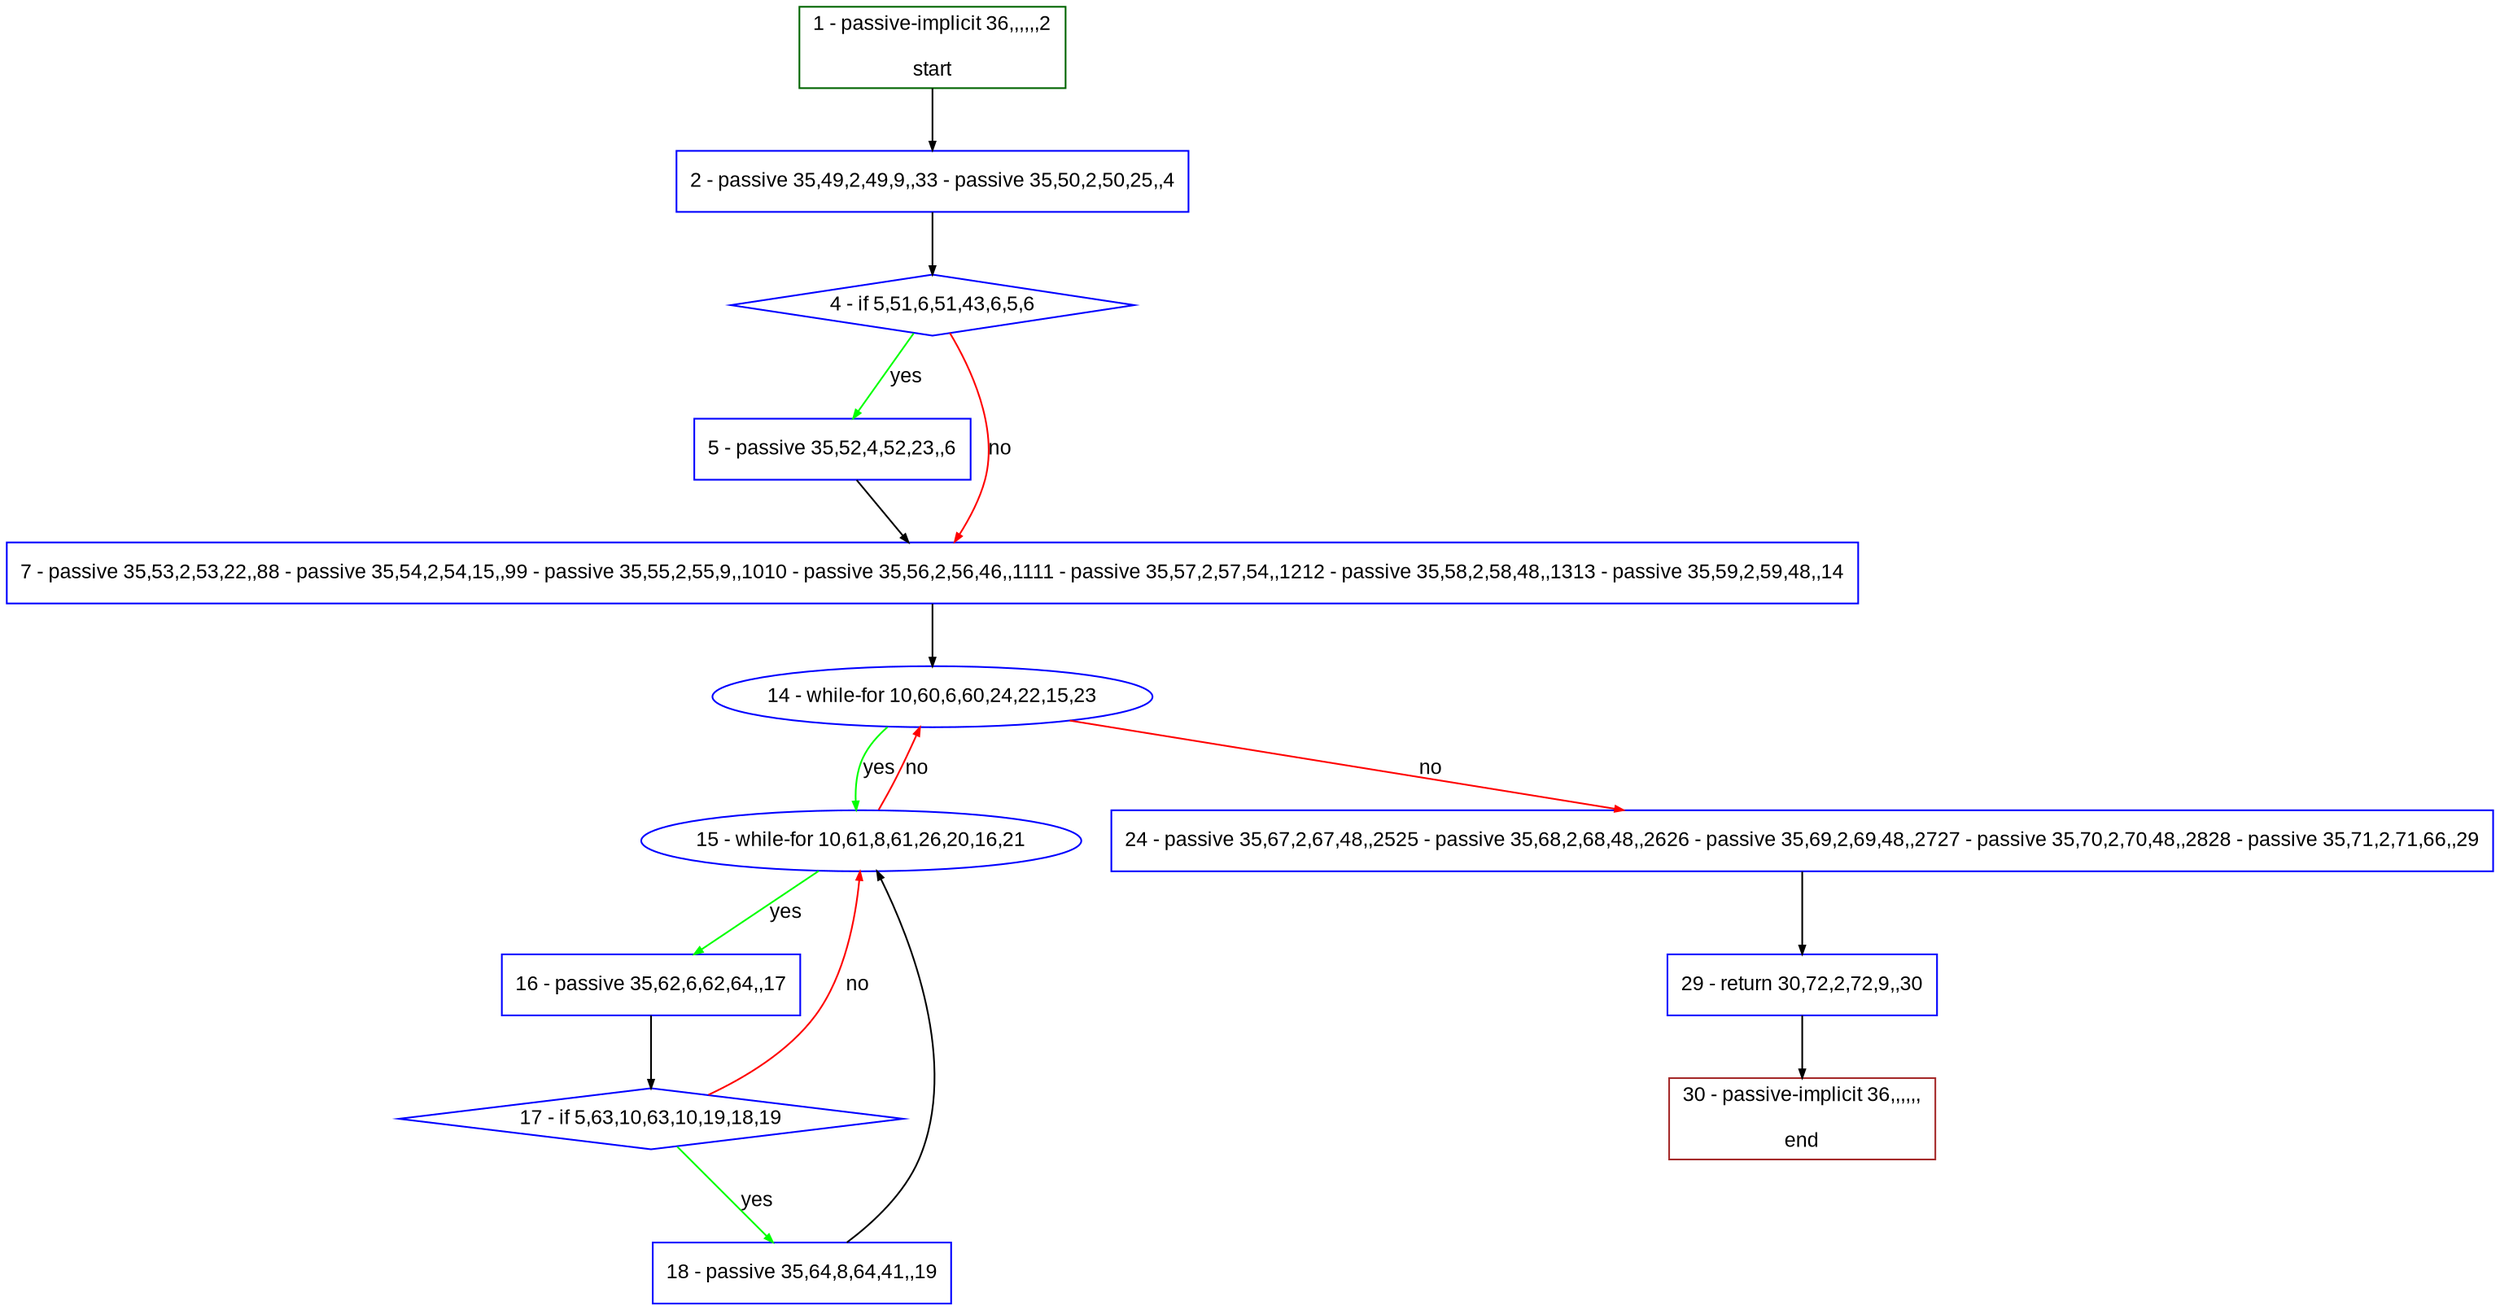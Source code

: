 digraph "" {
  graph [pack="true", label="", fontsize="12", packmode="clust", fontname="Arial", fillcolor="#FFFFCC", bgcolor="white", style="rounded,filled", compound="true"];
  node [node_initialized="no", label="", color="grey", fontsize="12", fillcolor="white", fontname="Arial", style="filled", shape="rectangle", compound="true", fixedsize="false"];
  edge [fontcolor="black", arrowhead="normal", arrowtail="none", arrowsize="0.5", ltail="", label="", color="black", fontsize="12", lhead="", fontname="Arial", dir="forward", compound="true"];
  __N1 [label="2 - passive 35,49,2,49,9,,33 - passive 35,50,2,50,25,,4", color="#0000ff", fillcolor="#ffffff", style="filled", shape="box"];
  __N2 [label="1 - passive-implicit 36,,,,,,2\n\nstart", color="#006400", fillcolor="#ffffff", style="filled", shape="box"];
  __N3 [label="4 - if 5,51,6,51,43,6,5,6", color="#0000ff", fillcolor="#ffffff", style="filled", shape="diamond"];
  __N4 [label="5 - passive 35,52,4,52,23,,6", color="#0000ff", fillcolor="#ffffff", style="filled", shape="box"];
  __N5 [label="7 - passive 35,53,2,53,22,,88 - passive 35,54,2,54,15,,99 - passive 35,55,2,55,9,,1010 - passive 35,56,2,56,46,,1111 - passive 35,57,2,57,54,,1212 - passive 35,58,2,58,48,,1313 - passive 35,59,2,59,48,,14", color="#0000ff", fillcolor="#ffffff", style="filled", shape="box"];
  __N6 [label="14 - while-for 10,60,6,60,24,22,15,23", color="#0000ff", fillcolor="#ffffff", style="filled", shape="oval"];
  __N7 [label="15 - while-for 10,61,8,61,26,20,16,21", color="#0000ff", fillcolor="#ffffff", style="filled", shape="oval"];
  __N8 [label="24 - passive 35,67,2,67,48,,2525 - passive 35,68,2,68,48,,2626 - passive 35,69,2,69,48,,2727 - passive 35,70,2,70,48,,2828 - passive 35,71,2,71,66,,29", color="#0000ff", fillcolor="#ffffff", style="filled", shape="box"];
  __N9 [label="16 - passive 35,62,6,62,64,,17", color="#0000ff", fillcolor="#ffffff", style="filled", shape="box"];
  __N10 [label="17 - if 5,63,10,63,10,19,18,19", color="#0000ff", fillcolor="#ffffff", style="filled", shape="diamond"];
  __N11 [label="18 - passive 35,64,8,64,41,,19", color="#0000ff", fillcolor="#ffffff", style="filled", shape="box"];
  __N12 [label="29 - return 30,72,2,72,9,,30", color="#0000ff", fillcolor="#ffffff", style="filled", shape="box"];
  __N13 [label="30 - passive-implicit 36,,,,,,\n\nend", color="#a52a2a", fillcolor="#ffffff", style="filled", shape="box"];
  __N2 -> __N1 [arrowhead="normal", arrowtail="none", color="#000000", label="", dir="forward"];
  __N1 -> __N3 [arrowhead="normal", arrowtail="none", color="#000000", label="", dir="forward"];
  __N3 -> __N4 [arrowhead="normal", arrowtail="none", color="#00ff00", label="yes", dir="forward"];
  __N3 -> __N5 [arrowhead="normal", arrowtail="none", color="#ff0000", label="no", dir="forward"];
  __N4 -> __N5 [arrowhead="normal", arrowtail="none", color="#000000", label="", dir="forward"];
  __N5 -> __N6 [arrowhead="normal", arrowtail="none", color="#000000", label="", dir="forward"];
  __N6 -> __N7 [arrowhead="normal", arrowtail="none", color="#00ff00", label="yes", dir="forward"];
  __N7 -> __N6 [arrowhead="normal", arrowtail="none", color="#ff0000", label="no", dir="forward"];
  __N6 -> __N8 [arrowhead="normal", arrowtail="none", color="#ff0000", label="no", dir="forward"];
  __N7 -> __N9 [arrowhead="normal", arrowtail="none", color="#00ff00", label="yes", dir="forward"];
  __N9 -> __N10 [arrowhead="normal", arrowtail="none", color="#000000", label="", dir="forward"];
  __N10 -> __N7 [arrowhead="normal", arrowtail="none", color="#ff0000", label="no", dir="forward"];
  __N10 -> __N11 [arrowhead="normal", arrowtail="none", color="#00ff00", label="yes", dir="forward"];
  __N11 -> __N7 [arrowhead="normal", arrowtail="none", color="#000000", label="", dir="forward"];
  __N8 -> __N12 [arrowhead="normal", arrowtail="none", color="#000000", label="", dir="forward"];
  __N12 -> __N13 [arrowhead="normal", arrowtail="none", color="#000000", label="", dir="forward"];
}
